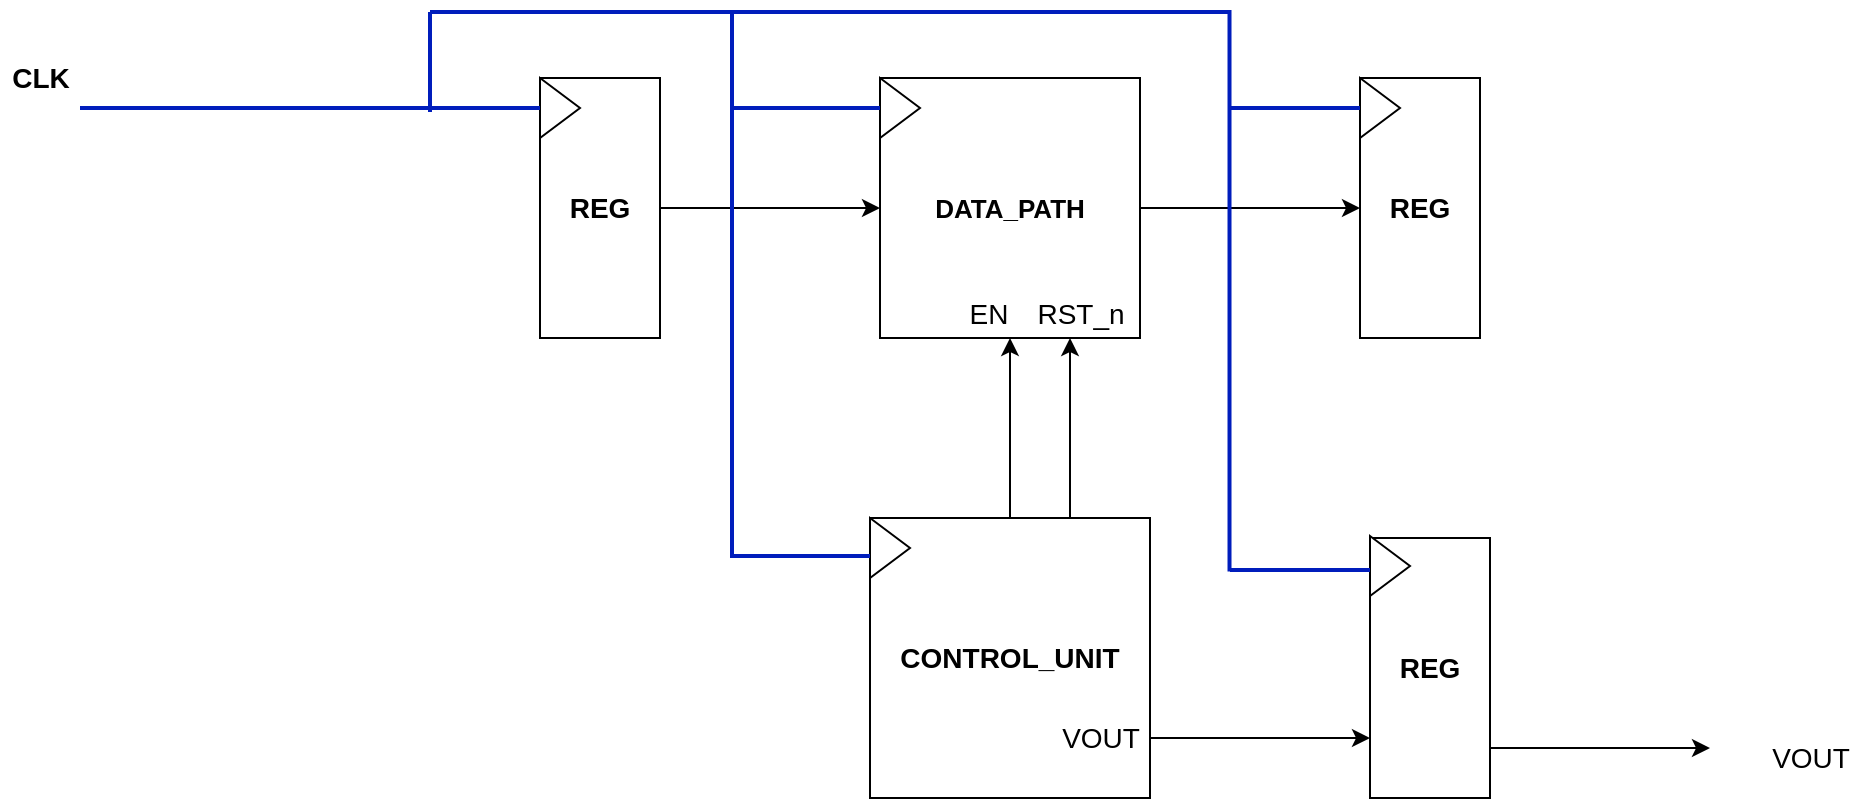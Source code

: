 <mxfile version="15.4.3" type="google"><diagram id="oaD9OOLLGVOgazFW0_dD" name="Page-1"><mxGraphModel dx="1209" dy="662" grid="1" gridSize="10" guides="1" tooltips="1" connect="1" arrows="1" fold="1" page="1" pageScale="1" pageWidth="1169" pageHeight="827" math="0" shadow="0"><root><mxCell id="0"/><mxCell id="1" parent="0"/><mxCell id="YX_OCuAVlG2foEMl5B-m-8" value="" style="edgeStyle=orthogonalEdgeStyle;rounded=0;orthogonalLoop=1;jettySize=auto;html=1;fontSize=14;" edge="1" parent="1" source="YX_OCuAVlG2foEMl5B-m-2" target="YX_OCuAVlG2foEMl5B-m-4"><mxGeometry relative="1" as="geometry"/></mxCell><mxCell id="YX_OCuAVlG2foEMl5B-m-2" value="&lt;b&gt;&lt;font style=&quot;font-size: 13px&quot;&gt;DATA_PATH&lt;/font&gt;&lt;/b&gt;" style="whiteSpace=wrap;html=1;aspect=fixed;" vertex="1" parent="1"><mxGeometry x="490" y="170" width="130" height="130" as="geometry"/></mxCell><mxCell id="YX_OCuAVlG2foEMl5B-m-7" value="" style="edgeStyle=orthogonalEdgeStyle;rounded=0;orthogonalLoop=1;jettySize=auto;html=1;fontSize=14;" edge="1" parent="1" source="YX_OCuAVlG2foEMl5B-m-3" target="YX_OCuAVlG2foEMl5B-m-2"><mxGeometry relative="1" as="geometry"/></mxCell><mxCell id="YX_OCuAVlG2foEMl5B-m-3" value="&lt;b&gt;&lt;font style=&quot;font-size: 14px&quot;&gt;REG&lt;/font&gt;&lt;/b&gt;" style="rounded=0;whiteSpace=wrap;html=1;fontSize=13;" vertex="1" parent="1"><mxGeometry x="320" y="170" width="60" height="130" as="geometry"/></mxCell><mxCell id="YX_OCuAVlG2foEMl5B-m-4" value="&lt;b&gt;&lt;font style=&quot;font-size: 14px&quot;&gt;REG&lt;/font&gt;&lt;/b&gt;" style="rounded=0;whiteSpace=wrap;html=1;fontSize=13;" vertex="1" parent="1"><mxGeometry x="730" y="170" width="60" height="130" as="geometry"/></mxCell><mxCell id="YX_OCuAVlG2foEMl5B-m-9" value="" style="edgeStyle=orthogonalEdgeStyle;rounded=0;orthogonalLoop=1;jettySize=auto;html=1;fontSize=14;" edge="1" parent="1" source="YX_OCuAVlG2foEMl5B-m-5" target="YX_OCuAVlG2foEMl5B-m-2"><mxGeometry relative="1" as="geometry"/></mxCell><mxCell id="YX_OCuAVlG2foEMl5B-m-5" value="&lt;b&gt;CONTROL_UNIT&lt;/b&gt;" style="whiteSpace=wrap;html=1;aspect=fixed;fontSize=14;" vertex="1" parent="1"><mxGeometry x="485" y="390" width="140" height="140" as="geometry"/></mxCell><mxCell id="YX_OCuAVlG2foEMl5B-m-10" value="" style="edgeStyle=orthogonalEdgeStyle;rounded=0;orthogonalLoop=1;jettySize=auto;html=1;fontSize=14;" edge="1" parent="1"><mxGeometry relative="1" as="geometry"><mxPoint x="585" y="390" as="sourcePoint"/><mxPoint x="585" y="300" as="targetPoint"/></mxGeometry></mxCell><mxCell id="YX_OCuAVlG2foEMl5B-m-11" value="" style="edgeStyle=orthogonalEdgeStyle;rounded=0;orthogonalLoop=1;jettySize=auto;html=1;fontSize=14;" edge="1" parent="1" target="YX_OCuAVlG2foEMl5B-m-12"><mxGeometry relative="1" as="geometry"><mxPoint x="625" y="465" as="sourcePoint"/><Array as="points"><mxPoint x="625" y="500"/></Array></mxGeometry></mxCell><mxCell id="YX_OCuAVlG2foEMl5B-m-12" value="&lt;b&gt;&lt;font style=&quot;font-size: 14px&quot;&gt;REG&lt;/font&gt;&lt;/b&gt;" style="rounded=0;whiteSpace=wrap;html=1;fontSize=13;" vertex="1" parent="1"><mxGeometry x="735" y="400" width="60" height="130" as="geometry"/></mxCell><mxCell id="YX_OCuAVlG2foEMl5B-m-13" value="" style="triangle;whiteSpace=wrap;html=1;fontSize=14;" vertex="1" parent="1"><mxGeometry x="320" y="170" width="20" height="30" as="geometry"/></mxCell><mxCell id="YX_OCuAVlG2foEMl5B-m-14" value="" style="triangle;whiteSpace=wrap;html=1;fontSize=14;" vertex="1" parent="1"><mxGeometry x="490" y="170" width="20" height="30" as="geometry"/></mxCell><mxCell id="YX_OCuAVlG2foEMl5B-m-15" value="" style="triangle;whiteSpace=wrap;html=1;fontSize=14;" vertex="1" parent="1"><mxGeometry x="730" y="170" width="20" height="30" as="geometry"/></mxCell><mxCell id="YX_OCuAVlG2foEMl5B-m-16" value="" style="triangle;whiteSpace=wrap;html=1;fontSize=14;" vertex="1" parent="1"><mxGeometry x="485" y="390" width="20" height="30" as="geometry"/></mxCell><mxCell id="YX_OCuAVlG2foEMl5B-m-17" value="" style="triangle;whiteSpace=wrap;html=1;fontSize=14;" vertex="1" parent="1"><mxGeometry x="735" y="399" width="20" height="30" as="geometry"/></mxCell><mxCell id="YX_OCuAVlG2foEMl5B-m-18" value="" style="line;strokeWidth=2;html=1;fontSize=14;fillColor=#0050ef;strokeColor=#001DBC;fontColor=#ffffff;" vertex="1" parent="1"><mxGeometry x="90" y="180" width="230" height="10" as="geometry"/></mxCell><mxCell id="YX_OCuAVlG2foEMl5B-m-19" value="" style="line;strokeWidth=2;html=1;fontSize=14;fillColor=#0050ef;strokeColor=#001DBC;fontColor=#ffffff;" vertex="1" parent="1"><mxGeometry x="417" y="180" width="73" height="10" as="geometry"/></mxCell><mxCell id="YX_OCuAVlG2foEMl5B-m-20" value="" style="line;strokeWidth=2;html=1;fontSize=14;fillColor=#0050ef;strokeColor=#001DBC;fontColor=#ffffff;" vertex="1" parent="1"><mxGeometry x="665" y="180" width="65" height="10" as="geometry"/></mxCell><mxCell id="YX_OCuAVlG2foEMl5B-m-21" value="" style="line;strokeWidth=2;html=1;fontSize=14;fillColor=#0050ef;strokeColor=#001DBC;fontColor=#ffffff;" vertex="1" parent="1"><mxGeometry x="665" y="411" width="70" height="10" as="geometry"/></mxCell><mxCell id="YX_OCuAVlG2foEMl5B-m-22" value="" style="line;strokeWidth=2;html=1;fontSize=14;fillColor=#0050ef;strokeColor=#001DBC;fontColor=#ffffff;" vertex="1" parent="1"><mxGeometry x="415" y="404" width="70" height="10" as="geometry"/></mxCell><mxCell id="YX_OCuAVlG2foEMl5B-m-23" value="" style="line;strokeWidth=2;html=1;fontSize=14;fillColor=#0050ef;strokeColor=#001DBC;fontColor=#ffffff;" vertex="1" parent="1"><mxGeometry x="265" y="132" width="400" height="10" as="geometry"/></mxCell><mxCell id="YX_OCuAVlG2foEMl5B-m-24" value="" style="line;strokeWidth=2;html=1;fontSize=14;rotation=-90;fillColor=#0050ef;strokeColor=#001DBC;fontColor=#ffffff;" vertex="1" parent="1"><mxGeometry x="279.25" y="268.25" width="273.5" height="10" as="geometry"/></mxCell><mxCell id="YX_OCuAVlG2foEMl5B-m-26" value="" style="line;strokeWidth=2;html=1;fontSize=14;rotation=-90;fillColor=#0050ef;strokeColor=#001DBC;fontColor=#ffffff;" vertex="1" parent="1"><mxGeometry x="524.38" y="271.38" width="280.75" height="10" as="geometry"/></mxCell><mxCell id="YX_OCuAVlG2foEMl5B-m-27" value="" style="line;strokeWidth=2;html=1;fontSize=14;rotation=-90;fillColor=#0050ef;strokeColor=#001DBC;fontColor=#ffffff;" vertex="1" parent="1"><mxGeometry x="240" y="157" width="50" height="10" as="geometry"/></mxCell><mxCell id="YX_OCuAVlG2foEMl5B-m-30" value="&lt;b&gt;CLK&lt;/b&gt;" style="text;html=1;align=center;verticalAlign=middle;resizable=0;points=[];autosize=1;strokeColor=none;fillColor=none;fontSize=14;" vertex="1" parent="1"><mxGeometry x="50" y="160" width="40" height="20" as="geometry"/></mxCell><mxCell id="YX_OCuAVlG2foEMl5B-m-31" value="EN" style="text;html=1;align=center;verticalAlign=middle;resizable=0;points=[];autosize=1;strokeColor=none;fillColor=none;fontSize=14;" vertex="1" parent="1"><mxGeometry x="524.38" y="278.25" width="40" height="20" as="geometry"/></mxCell><mxCell id="YX_OCuAVlG2foEMl5B-m-33" value="RST_n" style="text;html=1;align=center;verticalAlign=middle;resizable=0;points=[];autosize=1;strokeColor=none;fillColor=none;fontSize=14;" vertex="1" parent="1"><mxGeometry x="560" y="278.25" width="60" height="20" as="geometry"/></mxCell><mxCell id="YX_OCuAVlG2foEMl5B-m-35" value="VOUT" style="text;html=1;align=center;verticalAlign=middle;resizable=0;points=[];autosize=1;strokeColor=none;fillColor=none;fontSize=14;" vertex="1" parent="1"><mxGeometry x="575" y="490" width="50" height="20" as="geometry"/></mxCell><mxCell id="YX_OCuAVlG2foEMl5B-m-36" value="" style="edgeStyle=orthogonalEdgeStyle;rounded=0;orthogonalLoop=1;jettySize=auto;html=1;fontSize=14;" edge="1" parent="1"><mxGeometry relative="1" as="geometry"><mxPoint x="795" y="470" as="sourcePoint"/><mxPoint x="905" y="505" as="targetPoint"/><Array as="points"><mxPoint x="795" y="505"/></Array></mxGeometry></mxCell><mxCell id="YX_OCuAVlG2foEMl5B-m-37" value="VOUT" style="text;html=1;align=center;verticalAlign=middle;resizable=0;points=[];autosize=1;strokeColor=none;fillColor=none;fontSize=14;" vertex="1" parent="1"><mxGeometry x="930" y="500" width="50" height="20" as="geometry"/></mxCell></root></mxGraphModel></diagram></mxfile>